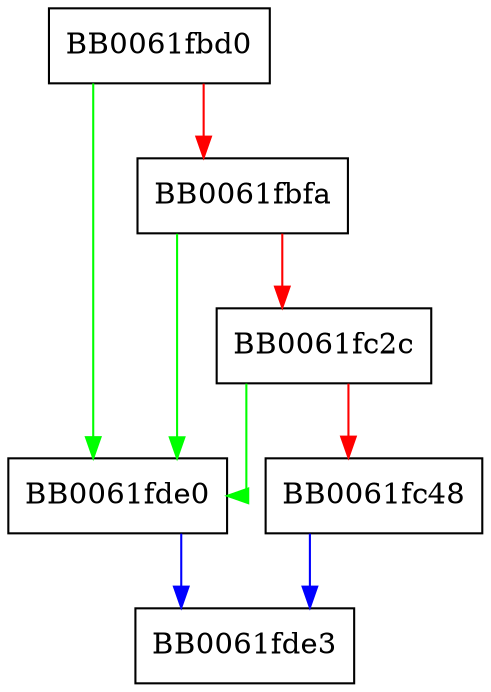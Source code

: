 digraph PKCS12_key_gen_uni_ex {
  node [shape="box"];
  graph [splines=ortho];
  BB0061fbd0 -> BB0061fde0 [color="green"];
  BB0061fbd0 -> BB0061fbfa [color="red"];
  BB0061fbfa -> BB0061fde0 [color="green"];
  BB0061fbfa -> BB0061fc2c [color="red"];
  BB0061fc2c -> BB0061fde0 [color="green"];
  BB0061fc2c -> BB0061fc48 [color="red"];
  BB0061fc48 -> BB0061fde3 [color="blue"];
  BB0061fde0 -> BB0061fde3 [color="blue"];
}
